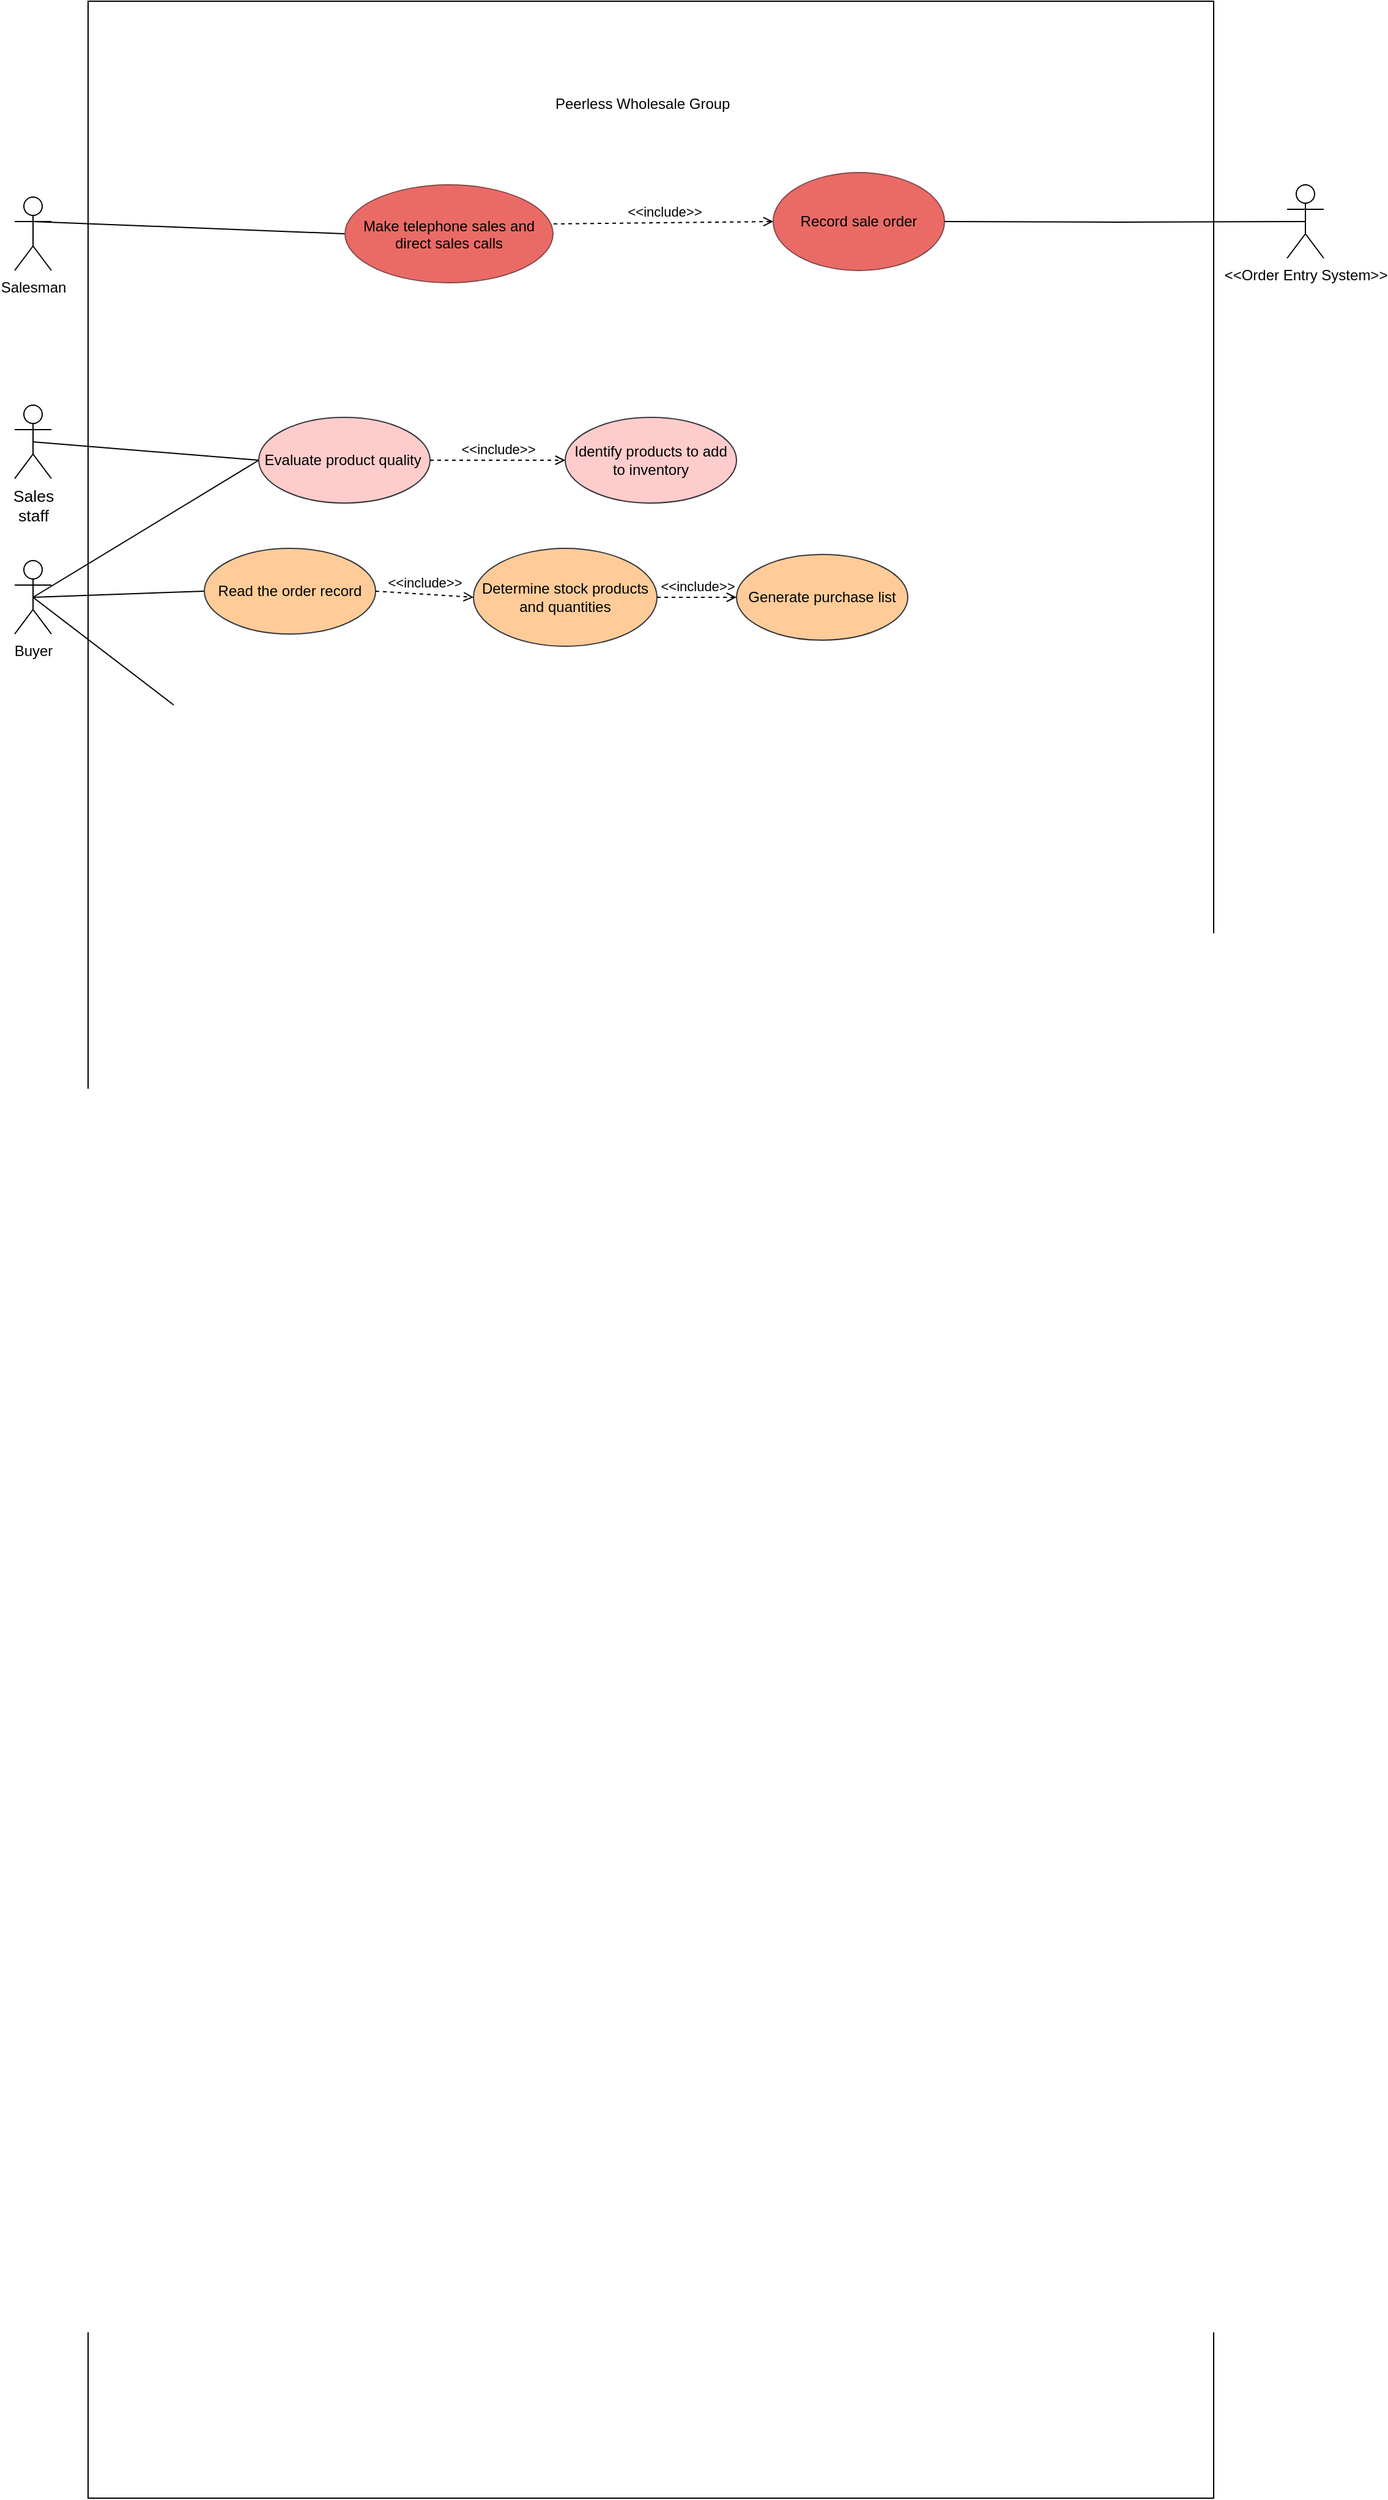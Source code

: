 <mxfile version="26.1.0">
  <diagram name="Page-1" id="KJdFW8ahDQsgD91VlEtE">
    <mxGraphModel dx="2005" dy="1983" grid="1" gridSize="10" guides="1" tooltips="1" connect="1" arrows="1" fold="1" page="1" pageScale="1" pageWidth="850" pageHeight="1100" math="0" shadow="0">
      <root>
        <mxCell id="0" />
        <mxCell id="1" parent="0" />
        <mxCell id="U1jcqS2KWoJxYVEzJyyE-1" value="" style="rounded=0;whiteSpace=wrap;html=1;" vertex="1" parent="1">
          <mxGeometry x="120" y="-10" width="920" height="2040" as="geometry" />
        </mxCell>
        <mxCell id="U1jcqS2KWoJxYVEzJyyE-2" value="Peerless Wholesale Group" style="text;html=1;whiteSpace=wrap;overflow=hidden;rounded=0;" vertex="1" parent="1">
          <mxGeometry x="500" y="60" width="180" height="120" as="geometry" />
        </mxCell>
        <mxCell id="U1jcqS2KWoJxYVEzJyyE-3" style="rounded=0;orthogonalLoop=1;jettySize=auto;html=1;exitX=0.5;exitY=0.5;exitDx=0;exitDy=0;exitPerimeter=0;entryX=0;entryY=0.5;entryDx=0;entryDy=0;fontFamily=Helvetica;endArrow=none;startFill=0;" edge="1" parent="1" target="U1jcqS2KWoJxYVEzJyyE-4">
          <mxGeometry relative="1" as="geometry">
            <mxPoint x="220" y="160.353" as="targetPoint" />
            <mxPoint x="75.0" y="170" as="sourcePoint" />
          </mxGeometry>
        </mxCell>
        <mxCell id="U1jcqS2KWoJxYVEzJyyE-4" value="&lt;p class=&quot;p1&quot; style=&quot;margin: 0px; font-variant-numeric: normal; font-variant-east-asian: normal; font-variant-alternates: normal; font-size-adjust: none; font-kerning: auto; font-optical-sizing: auto; font-feature-settings: normal; font-variation-settings: normal; font-variant-position: normal; font-variant-emoji: normal; font-stretch: normal; line-height: normal;&quot;&gt;&lt;font&gt;Make telephone&amp;nbsp;&lt;/font&gt;&lt;span style=&quot;background-color: transparent; color: light-dark(rgb(0, 0, 0), rgb(255, 255, 255));&quot;&gt;&lt;font&gt;sales and d&lt;/font&gt;&lt;/span&gt;&lt;font style=&quot;background-color: transparent; color: light-dark(rgb(0, 0, 0), rgb(255, 255, 255));&quot;&gt;irect sales calls&lt;/font&gt;&lt;/p&gt;" style="ellipse;whiteSpace=wrap;html=1;align=center;fillColor=light-dark(#ea6b66, #1f2f1e);strokeColor=light-dark(#874a4a, #ff8888);fontFamily=Helvetica;" vertex="1" parent="1">
          <mxGeometry x="330" y="140" width="170" height="80" as="geometry" />
        </mxCell>
        <mxCell id="U1jcqS2KWoJxYVEzJyyE-5" style="rounded=0;orthogonalLoop=1;jettySize=auto;html=1;exitX=0.5;exitY=0.5;exitDx=0;exitDy=0;exitPerimeter=0;entryX=0;entryY=0.5;entryDx=0;entryDy=0;fontFamily=Helvetica;endArrow=none;startFill=0;" edge="1" parent="1" source="U1jcqS2KWoJxYVEzJyyE-6" target="U1jcqS2KWoJxYVEzJyyE-14">
          <mxGeometry relative="1" as="geometry" />
        </mxCell>
        <mxCell id="U1jcqS2KWoJxYVEzJyyE-6" value="&lt;span id=&quot;docs-internal-guid-a58ee1ed-7fff-1f47-399d-0a0d233d31ba&quot;&gt;&lt;span style=&quot;font-size: 9pt; background-color: transparent; font-variant-numeric: normal; font-variant-east-asian: normal; font-variant-alternates: normal; font-variant-position: normal; font-variant-emoji: normal; vertical-align: baseline; white-space: pre-wrap;&quot;&gt;Buyer&lt;/span&gt;&lt;/span&gt;" style="shape=umlActor;verticalLabelPosition=bottom;verticalAlign=top;html=1;outlineConnect=0;fontFamily=Helvetica;" vertex="1" parent="1">
          <mxGeometry x="60" y="447" width="30" height="60" as="geometry" />
        </mxCell>
        <mxCell id="U1jcqS2KWoJxYVEzJyyE-7" style="rounded=0;orthogonalLoop=1;jettySize=auto;html=1;exitX=0.5;exitY=0.5;exitDx=0;exitDy=0;exitPerimeter=0;entryX=0;entryY=0.5;entryDx=0;entryDy=0;endArrow=none;startFill=0;" edge="1" parent="1" source="U1jcqS2KWoJxYVEzJyyE-6">
          <mxGeometry relative="1" as="geometry">
            <mxPoint x="190" y="565" as="targetPoint" />
          </mxGeometry>
        </mxCell>
        <mxCell id="U1jcqS2KWoJxYVEzJyyE-8" value="&lt;span id=&quot;docs-internal-guid-16d97441-7fff-4b6b-f18f-fee4b0ce08a8&quot;&gt;&lt;span style=&quot;font-size: 9pt; background-color: transparent; font-variant-numeric: normal; font-variant-east-asian: normal; font-variant-alternates: normal; font-variant-position: normal; font-variant-emoji: normal; vertical-align: baseline; white-space: pre-wrap;&quot;&gt;Salesman&lt;/span&gt;&lt;/span&gt;" style="shape=umlActor;verticalLabelPosition=bottom;verticalAlign=top;html=1;outlineConnect=0;fontFamily=Helvetica;" vertex="1" parent="1">
          <mxGeometry x="60" y="150" width="30" height="60" as="geometry" />
        </mxCell>
        <mxCell id="U1jcqS2KWoJxYVEzJyyE-9" value="&lt;font&gt;Record sale order&lt;/font&gt;" style="ellipse;whiteSpace=wrap;html=1;fillColor=light-dark(#ea6b66, #1f2f1e);strokeColor=light-dark(#874a4a, #ff8888);fontFamily=Helvetica;" vertex="1" parent="1">
          <mxGeometry x="680" y="130" width="140" height="80" as="geometry" />
        </mxCell>
        <mxCell id="U1jcqS2KWoJxYVEzJyyE-10" value="&amp;lt;&amp;lt;include&amp;gt;&amp;gt;" style="edgeStyle=none;html=1;endArrow=open;verticalAlign=bottom;dashed=1;labelBackgroundColor=none;rounded=0;exitX=1.003;exitY=0.399;exitDx=0;exitDy=0;exitPerimeter=0;entryX=0;entryY=0.5;entryDx=0;entryDy=0;fontFamily=Helvetica;" edge="1" parent="1" source="U1jcqS2KWoJxYVEzJyyE-4">
          <mxGeometry width="160" relative="1" as="geometry">
            <mxPoint x="290" y="300" as="sourcePoint" />
            <mxPoint x="680" y="170" as="targetPoint" />
          </mxGeometry>
        </mxCell>
        <mxCell id="U1jcqS2KWoJxYVEzJyyE-11" value="&lt;font&gt;Generate purchase list&lt;/font&gt;" style="ellipse;whiteSpace=wrap;html=1;fontFamily=Helvetica;fillColor=#ffcc99;strokeColor=#36393d;" vertex="1" parent="1">
          <mxGeometry x="650" y="442" width="140" height="70" as="geometry" />
        </mxCell>
        <mxCell id="U1jcqS2KWoJxYVEzJyyE-12" style="rounded=0;orthogonalLoop=1;jettySize=auto;html=1;exitX=0.5;exitY=0.5;exitDx=0;exitDy=0;exitPerimeter=0;entryX=0;entryY=0.5;entryDx=0;entryDy=0;fontFamily=Helvetica;endArrow=none;startFill=0;" edge="1" parent="1" source="U1jcqS2KWoJxYVEzJyyE-13" target="U1jcqS2KWoJxYVEzJyyE-14">
          <mxGeometry relative="1" as="geometry" />
        </mxCell>
        <mxCell id="U1jcqS2KWoJxYVEzJyyE-13" value="&lt;span id=&quot;docs-internal-guid-8d97b878-7fff-36c7-eeb0-1722fb72b11d&quot;&gt;&lt;span style=&quot;font-size: 10pt; background-color: transparent; font-variant-numeric: normal; font-variant-east-asian: normal; font-variant-alternates: normal; font-variant-position: normal; font-variant-emoji: normal; vertical-align: baseline; white-space: pre-wrap;&quot;&gt;Sales staff&lt;/span&gt;&lt;/span&gt;" style="shape=umlActor;verticalLabelPosition=bottom;verticalAlign=top;html=1;outlineConnect=0;fontFamily=Helvetica;" vertex="1" parent="1">
          <mxGeometry x="60" y="320" width="30" height="60" as="geometry" />
        </mxCell>
        <mxCell id="U1jcqS2KWoJxYVEzJyyE-14" value="&lt;font&gt;Evaluate product quality&amp;nbsp;&lt;/font&gt;" style="ellipse;whiteSpace=wrap;html=1;fontFamily=Helvetica;fillColor=#ffcccc;strokeColor=#36393d;" vertex="1" parent="1">
          <mxGeometry x="259.5" y="330" width="140" height="70" as="geometry" />
        </mxCell>
        <mxCell id="U1jcqS2KWoJxYVEzJyyE-15" style="rounded=0;orthogonalLoop=1;jettySize=auto;html=1;exitX=1;exitY=0.5;exitDx=0;exitDy=0;entryX=0.5;entryY=0.5;entryDx=0;entryDy=0;entryPerimeter=0;fontFamily=Helvetica;endArrow=none;startFill=0;edgeStyle=orthogonalEdgeStyle;" edge="1" parent="1" target="U1jcqS2KWoJxYVEzJyyE-20">
          <mxGeometry relative="1" as="geometry">
            <mxPoint x="820" y="170" as="sourcePoint" />
          </mxGeometry>
        </mxCell>
        <mxCell id="U1jcqS2KWoJxYVEzJyyE-16" value="&lt;font&gt;Identify products to add to inventory&lt;/font&gt;" style="ellipse;whiteSpace=wrap;html=1;fontFamily=Helvetica;fillColor=#ffcccc;strokeColor=#36393d;" vertex="1" parent="1">
          <mxGeometry x="510" y="330" width="140" height="70" as="geometry" />
        </mxCell>
        <mxCell id="U1jcqS2KWoJxYVEzJyyE-17" value="&amp;lt;&amp;lt;include&amp;gt;&amp;gt;" style="edgeStyle=none;html=1;endArrow=open;verticalAlign=bottom;dashed=1;labelBackgroundColor=none;rounded=0;exitX=1;exitY=0.5;exitDx=0;exitDy=0;entryX=0;entryY=0.5;entryDx=0;entryDy=0;fontFamily=Helvetica;" edge="1" parent="1" source="U1jcqS2KWoJxYVEzJyyE-14" target="U1jcqS2KWoJxYVEzJyyE-16">
          <mxGeometry width="160" relative="1" as="geometry">
            <mxPoint x="390" y="258" as="sourcePoint" />
            <mxPoint x="540" y="260" as="targetPoint" />
          </mxGeometry>
        </mxCell>
        <mxCell id="U1jcqS2KWoJxYVEzJyyE-18" value="" style="rounded=0;orthogonalLoop=1;jettySize=auto;html=1;exitX=0.5;exitY=0.5;exitDx=0;exitDy=0;exitPerimeter=0;entryX=0;entryY=0.5;entryDx=0;entryDy=0;fontFamily=Helvetica;endArrow=none;startFill=0;" edge="1" parent="1" source="U1jcqS2KWoJxYVEzJyyE-6" target="U1jcqS2KWoJxYVEzJyyE-19">
          <mxGeometry relative="1" as="geometry">
            <mxPoint x="475" y="482" as="targetPoint" />
            <mxPoint x="75" y="477" as="sourcePoint" />
          </mxGeometry>
        </mxCell>
        <mxCell id="U1jcqS2KWoJxYVEzJyyE-19" value="Read the order record" style="ellipse;whiteSpace=wrap;html=1;fontFamily=Helvetica;fillColor=#ffcc99;strokeColor=#36393d;" vertex="1" parent="1">
          <mxGeometry x="215" y="437" width="140" height="70" as="geometry" />
        </mxCell>
        <mxCell id="U1jcqS2KWoJxYVEzJyyE-20" value="&amp;lt;&amp;lt;Order Entry System&amp;gt;&amp;gt;" style="shape=umlActor;verticalLabelPosition=bottom;verticalAlign=top;html=1;outlineConnect=0;" vertex="1" parent="1">
          <mxGeometry x="1100" y="140" width="30" height="60" as="geometry" />
        </mxCell>
        <mxCell id="U1jcqS2KWoJxYVEzJyyE-21" value="&lt;font&gt;Determine stock products and quantities&lt;/font&gt;" style="ellipse;whiteSpace=wrap;html=1;fontFamily=Helvetica;fillColor=#ffcc99;strokeColor=#36393d;" vertex="1" parent="1">
          <mxGeometry x="435" y="437" width="150" height="80" as="geometry" />
        </mxCell>
        <mxCell id="U1jcqS2KWoJxYVEzJyyE-22" value="&amp;lt;&amp;lt;include&amp;gt;&amp;gt;" style="edgeStyle=none;html=1;endArrow=open;verticalAlign=bottom;dashed=1;labelBackgroundColor=none;rounded=0;exitX=1;exitY=0.5;exitDx=0;exitDy=0;entryX=0;entryY=0.5;entryDx=0;entryDy=0;fontFamily=Helvetica;" edge="1" parent="1" source="U1jcqS2KWoJxYVEzJyyE-19" target="U1jcqS2KWoJxYVEzJyyE-21">
          <mxGeometry width="160" relative="1" as="geometry">
            <mxPoint x="330" y="445.46" as="sourcePoint" />
            <mxPoint x="440" y="445.46" as="targetPoint" />
          </mxGeometry>
        </mxCell>
        <mxCell id="U1jcqS2KWoJxYVEzJyyE-23" value="&amp;lt;&amp;lt;include&amp;gt;&amp;gt;" style="edgeStyle=none;html=1;endArrow=open;verticalAlign=bottom;dashed=1;labelBackgroundColor=none;rounded=0;exitX=1;exitY=0.5;exitDx=0;exitDy=0;entryX=0;entryY=0.5;entryDx=0;entryDy=0;fontFamily=Helvetica;" edge="1" parent="1" source="U1jcqS2KWoJxYVEzJyyE-21" target="U1jcqS2KWoJxYVEzJyyE-11">
          <mxGeometry width="160" relative="1" as="geometry">
            <mxPoint x="570" y="535" as="sourcePoint" />
            <mxPoint x="654" y="530" as="targetPoint" />
          </mxGeometry>
        </mxCell>
      </root>
    </mxGraphModel>
  </diagram>
</mxfile>
